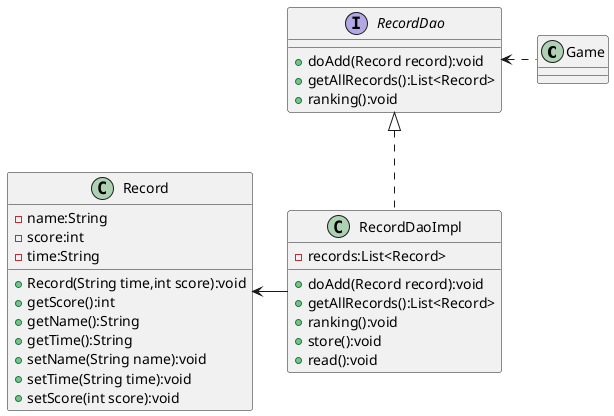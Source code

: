 @startuml
'https://plantuml.com/class-diagram

class Game

interface RecordDao {
     + doAdd(Record record):void
     + getAllRecords():List<Record>
     + ranking():void
}

RecordDao <. Game
RecordDao <|.. RecordDaoImpl
Record <- RecordDaoImpl

class RecordDaoImpl {
      - records:List<Record>
      + doAdd(Record record):void
      + getAllRecords():List<Record>
      + ranking():void
      + store():void
      + read():void
}

class Record{
      - name:String
      - score:int
      - time:String
      + Record(String time,int score):void
      + getScore():int
      + getName():String
      + getTime():String
      + setName(String name):void
      + setTime(String time):void
      + setScore(int score):void
}
@enduml